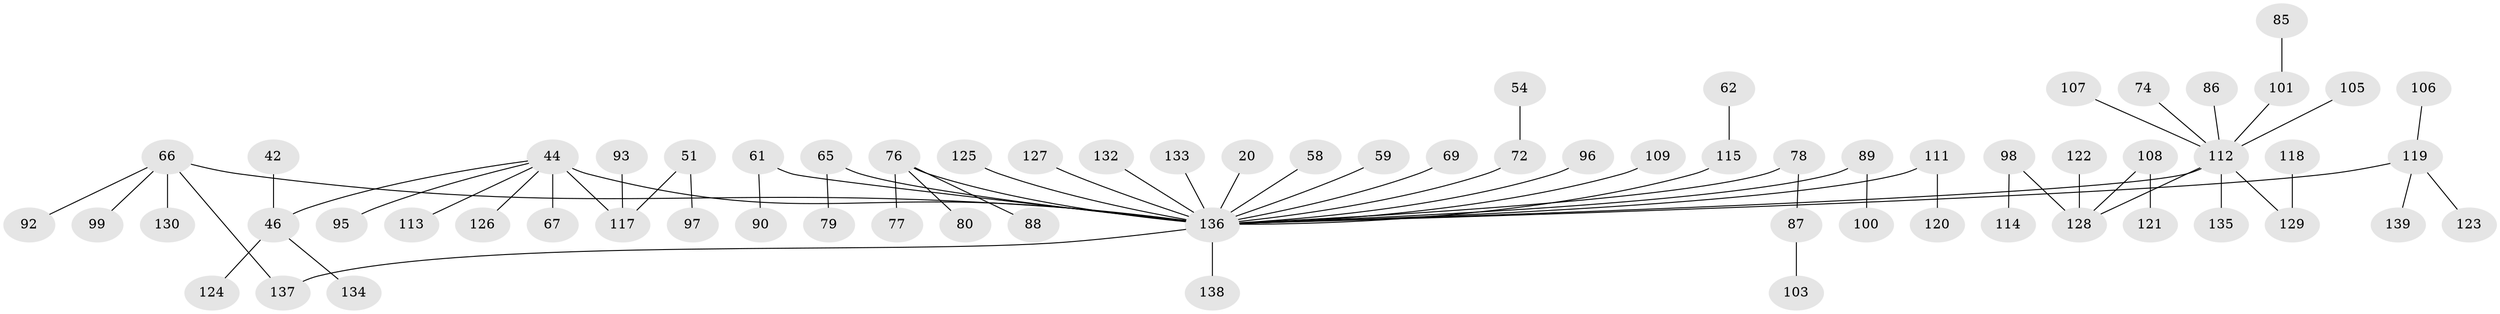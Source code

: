 // original degree distribution, {7: 0.02158273381294964, 5: 0.03597122302158273, 3: 0.1366906474820144, 4: 0.050359712230215826, 10: 0.007194244604316547, 2: 0.2805755395683453, 1: 0.4676258992805755}
// Generated by graph-tools (version 1.1) at 2025/41/03/09/25 04:41:32]
// undirected, 69 vertices, 69 edges
graph export_dot {
graph [start="1"]
  node [color=gray90,style=filled];
  20;
  42 [super="+22"];
  44 [super="+6"];
  46 [super="+10"];
  51;
  54;
  58 [super="+36"];
  59;
  61 [super="+23"];
  62;
  65 [super="+45"];
  66 [super="+31+38+50"];
  67;
  69;
  72 [super="+47"];
  74;
  76;
  77;
  78;
  79;
  80;
  85;
  86;
  87;
  88;
  89;
  90;
  92;
  93;
  95;
  96;
  97;
  98;
  99;
  100;
  101 [super="+63"];
  103;
  105;
  106;
  107;
  108;
  109;
  111;
  112 [super="+102+91"];
  113 [super="+17"];
  114;
  115 [super="+43"];
  117 [super="+27"];
  118;
  119 [super="+29+81+68+83+84"];
  120;
  121;
  122;
  123;
  124;
  125;
  126;
  127;
  128 [super="+53"];
  129 [super="+49+56+70+110+116"];
  130;
  132;
  133;
  134;
  135;
  136 [super="+71+24+131+104"];
  137;
  138;
  139;
  20 -- 136;
  42 -- 46;
  44 -- 67;
  44 -- 95;
  44 -- 126;
  44 -- 136 [weight=4];
  44 -- 46;
  44 -- 113;
  44 -- 117;
  46 -- 124;
  46 -- 134;
  51 -- 97;
  51 -- 117;
  54 -- 72;
  58 -- 136;
  59 -- 136;
  61 -- 90;
  61 -- 136;
  62 -- 115;
  65 -- 79;
  65 -- 136;
  66 -- 136;
  66 -- 99;
  66 -- 130;
  66 -- 92;
  66 -- 137;
  69 -- 136;
  72 -- 136;
  74 -- 112;
  76 -- 77;
  76 -- 80;
  76 -- 88;
  76 -- 136;
  78 -- 87;
  78 -- 136;
  85 -- 101;
  86 -- 112;
  87 -- 103;
  89 -- 100;
  89 -- 136;
  93 -- 117;
  96 -- 136;
  98 -- 114;
  98 -- 128;
  101 -- 112;
  105 -- 112;
  106 -- 119;
  107 -- 112;
  108 -- 121;
  108 -- 128;
  109 -- 136;
  111 -- 120;
  111 -- 136;
  112 -- 128;
  112 -- 135;
  112 -- 136;
  112 -- 129;
  115 -- 136;
  118 -- 129;
  119 -- 123;
  119 -- 136;
  119 -- 139;
  122 -- 128;
  125 -- 136;
  127 -- 136;
  132 -- 136;
  133 -- 136;
  136 -- 137;
  136 -- 138;
}
